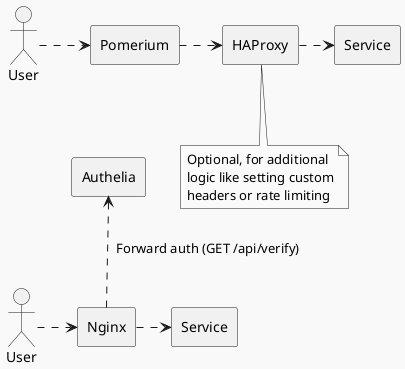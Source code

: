 @startuml auth
skinparam monochrome true
skinparam backgroundColor #F9F9F9

actor User
rectangle Nginx
rectangle Authelia
rectangle Service
User .> Nginx
Nginx .up.> Authelia : "  Forward auth (GET /api/verify)"
Nginx .> Service

actor User as User2
rectangle Pomerium
rectangle HAProxy
rectangle Service as Service2
User2 -[hidden]--> User
User2 .> Pomerium
Pomerium .> HAProxy
HAProxy .> Service2

note bottom of HAProxy
Optional, for additional
logic like setting custom
headers or rate limiting
end note
@enduml
